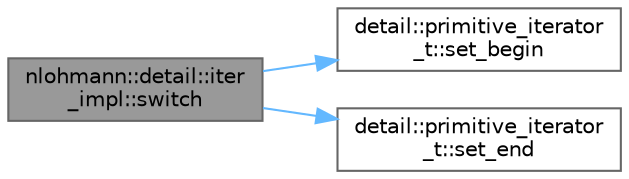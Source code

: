 digraph "nlohmann::detail::iter_impl::switch"
{
 // LATEX_PDF_SIZE
  bgcolor="transparent";
  edge [fontname=Helvetica,fontsize=10,labelfontname=Helvetica,labelfontsize=10];
  node [fontname=Helvetica,fontsize=10,shape=box,height=0.2,width=0.4];
  rankdir="LR";
  Node1 [id="Node000001",label="nlohmann::detail::iter\l_impl::switch",height=0.2,width=0.4,color="gray40", fillcolor="grey60", style="filled", fontcolor="black",tooltip=" "];
  Node1 -> Node2 [id="edge1_Node000001_Node000002",color="steelblue1",style="solid",tooltip=" "];
  Node2 [id="Node000002",label="detail::primitive_iterator\l_t::set_begin",height=0.2,width=0.4,color="grey40", fillcolor="white", style="filled",URL="$classdetail_1_1primitive__iterator__t.html#ae05402e355829cd46a9b31365a7b1a49",tooltip="set iterator to a defined beginning"];
  Node1 -> Node3 [id="edge2_Node000001_Node000003",color="steelblue1",style="solid",tooltip=" "];
  Node3 [id="Node000003",label="detail::primitive_iterator\l_t::set_end",height=0.2,width=0.4,color="grey40", fillcolor="white", style="filled",URL="$classdetail_1_1primitive__iterator__t.html#a761383c368d1c32f11bbeb31a04e6488",tooltip="set iterator to a defined past the end"];
}
